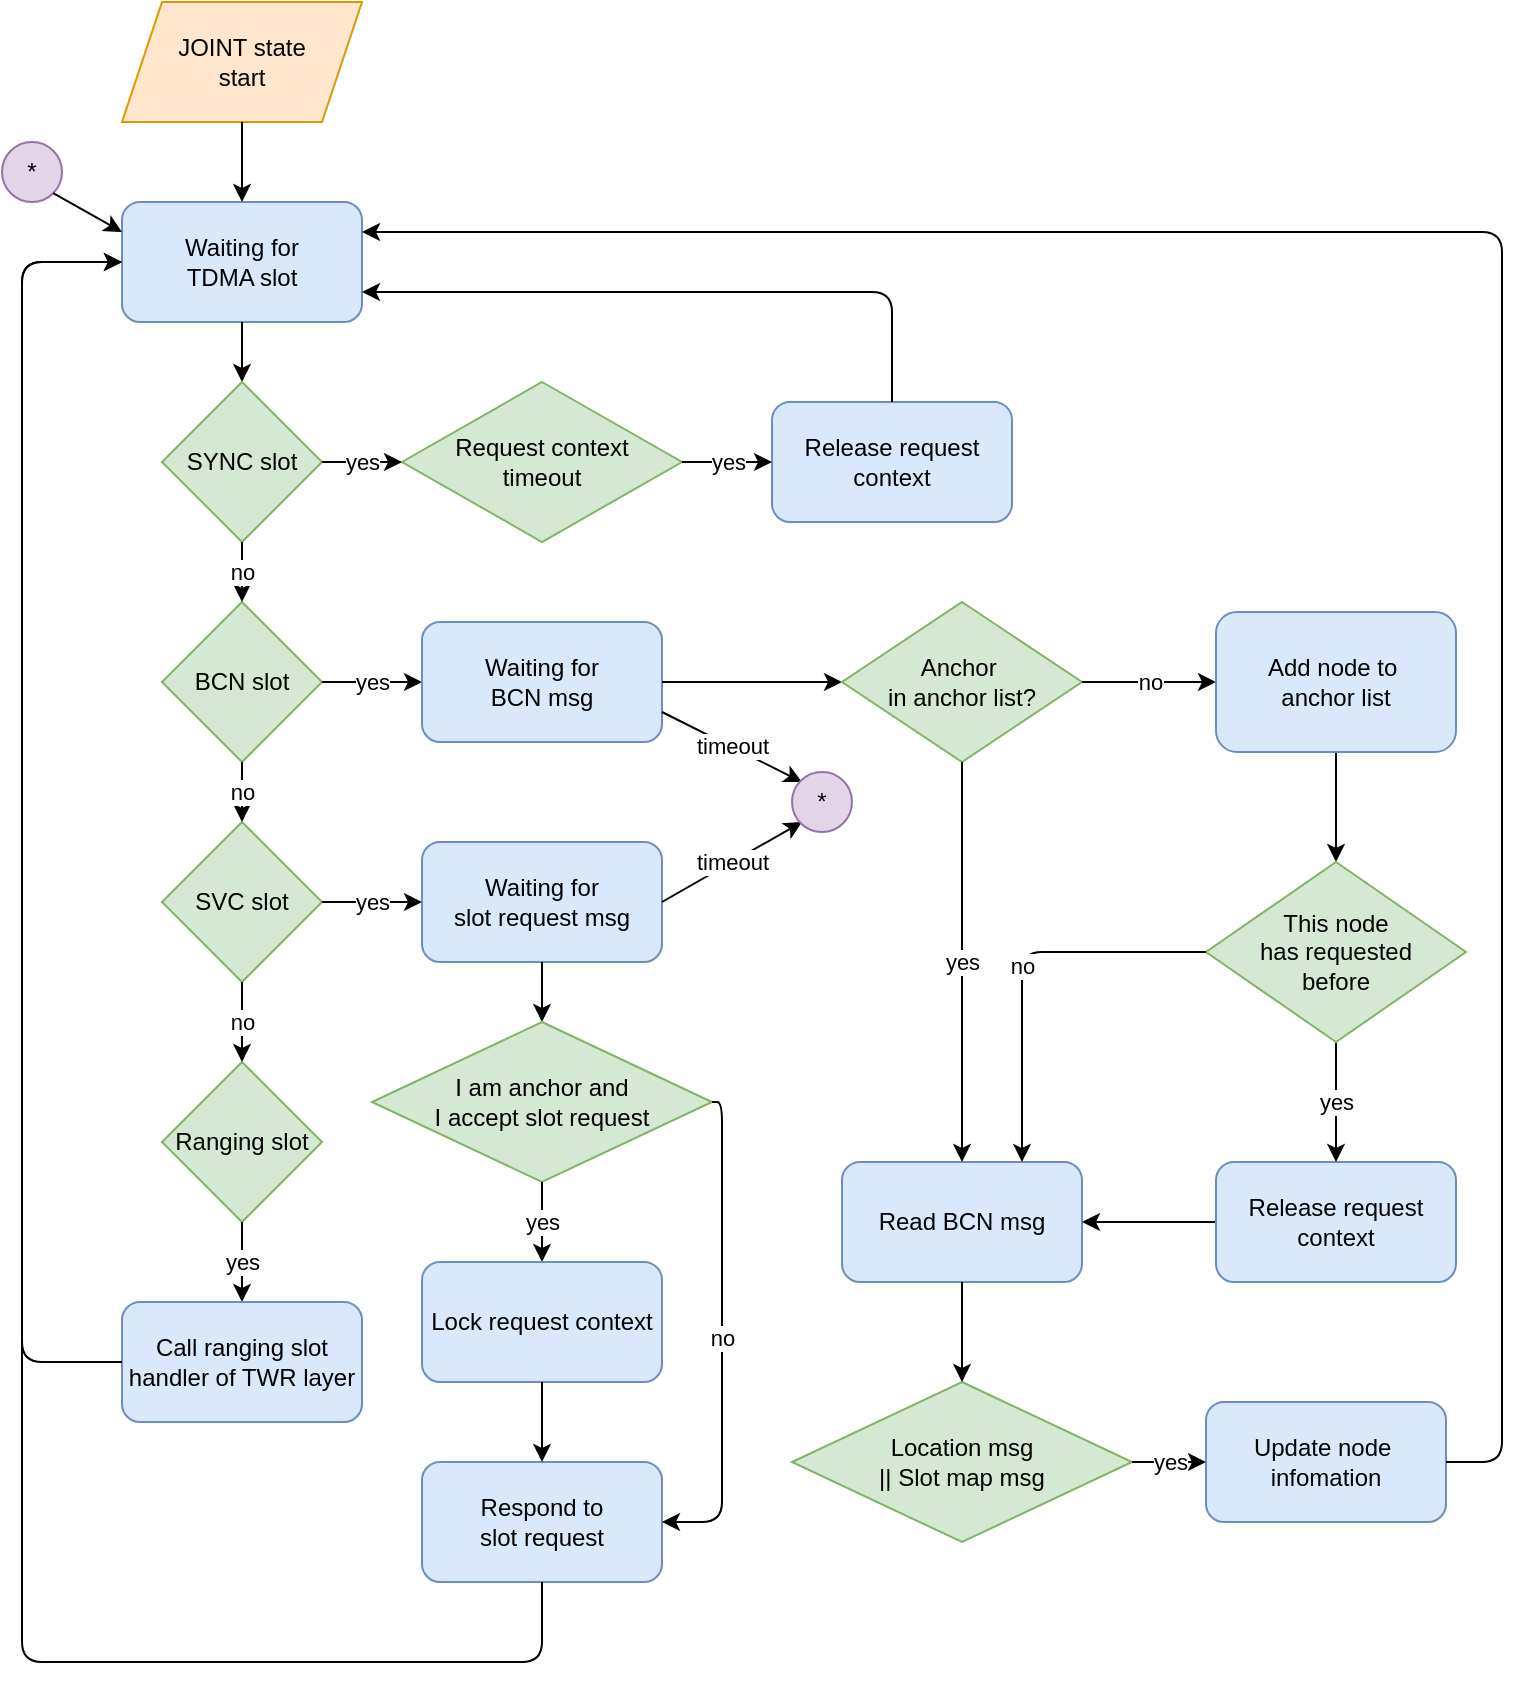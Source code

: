 <mxfile version="13.9.9" type="device"><diagram id="BiKHHpTQRsDdENGmNWwI" name="Page-1"><mxGraphModel dx="1355" dy="825" grid="1" gridSize="10" guides="1" tooltips="1" connect="1" arrows="1" fold="1" page="1" pageScale="1" pageWidth="850" pageHeight="1100" math="0" shadow="0"><root><mxCell id="0"/><mxCell id="1" parent="0"/><mxCell id="9ycXTJrdgcdwcRAIOsYs-1" value="BCN slot" style="rhombus;whiteSpace=wrap;html=1;fillColor=#d5e8d4;strokeColor=#82b366;" parent="1" vertex="1"><mxGeometry x="120" y="340" width="80" height="80" as="geometry"/></mxCell><mxCell id="9ycXTJrdgcdwcRAIOsYs-2" value="Waiting for&lt;br&gt;TDMA slot" style="rounded=1;whiteSpace=wrap;html=1;fillColor=#dae8fc;strokeColor=#6c8ebf;" parent="1" vertex="1"><mxGeometry x="100" y="140" width="120" height="60" as="geometry"/></mxCell><mxCell id="9ycXTJrdgcdwcRAIOsYs-3" value="SVC slot" style="rhombus;whiteSpace=wrap;html=1;fillColor=#d5e8d4;strokeColor=#82b366;" parent="1" vertex="1"><mxGeometry x="120" y="450" width="80" height="80" as="geometry"/></mxCell><mxCell id="9ycXTJrdgcdwcRAIOsYs-4" value="Ranging slot" style="rhombus;whiteSpace=wrap;html=1;fillColor=#d5e8d4;strokeColor=#82b366;" parent="1" vertex="1"><mxGeometry x="120" y="570" width="80" height="80" as="geometry"/></mxCell><mxCell id="9ycXTJrdgcdwcRAIOsYs-5" value="" style="endArrow=classic;html=1;exitX=0.5;exitY=1;exitDx=0;exitDy=0;entryX=0.5;entryY=0;entryDx=0;entryDy=0;" parent="1" source="9ycXTJrdgcdwcRAIOsYs-2" target="9ycXTJrdgcdwcRAIOsYs-55" edge="1"><mxGeometry width="50" height="50" relative="1" as="geometry"><mxPoint x="240" y="410" as="sourcePoint"/><mxPoint x="290" y="360" as="targetPoint"/></mxGeometry></mxCell><mxCell id="9ycXTJrdgcdwcRAIOsYs-6" value="no" style="endArrow=classic;html=1;exitX=0.5;exitY=1;exitDx=0;exitDy=0;" parent="1" source="9ycXTJrdgcdwcRAIOsYs-1" target="9ycXTJrdgcdwcRAIOsYs-3" edge="1"><mxGeometry width="50" height="50" relative="1" as="geometry"><mxPoint x="240" y="500" as="sourcePoint"/><mxPoint x="290" y="450" as="targetPoint"/></mxGeometry></mxCell><mxCell id="9ycXTJrdgcdwcRAIOsYs-7" value="no" style="endArrow=classic;html=1;exitX=0.5;exitY=1;exitDx=0;exitDy=0;entryX=0.5;entryY=0;entryDx=0;entryDy=0;" parent="1" source="9ycXTJrdgcdwcRAIOsYs-3" target="9ycXTJrdgcdwcRAIOsYs-4" edge="1"><mxGeometry width="50" height="50" relative="1" as="geometry"><mxPoint x="170" y="420" as="sourcePoint"/><mxPoint x="170" y="460" as="targetPoint"/></mxGeometry></mxCell><mxCell id="9ycXTJrdgcdwcRAIOsYs-8" value="yes" style="endArrow=classic;html=1;exitX=0.5;exitY=1;exitDx=0;exitDy=0;entryX=0.5;entryY=0;entryDx=0;entryDy=0;" parent="1" source="9ycXTJrdgcdwcRAIOsYs-4" target="9ycXTJrdgcdwcRAIOsYs-39" edge="1"><mxGeometry width="50" height="50" relative="1" as="geometry"><mxPoint x="130" y="500" as="sourcePoint"/><mxPoint x="100.0" y="260" as="targetPoint"/><Array as="points"><mxPoint x="160" y="660"/><mxPoint x="160" y="670"/></Array></mxGeometry></mxCell><mxCell id="9ycXTJrdgcdwcRAIOsYs-9" value="yes" style="endArrow=classic;html=1;exitX=1;exitY=0.5;exitDx=0;exitDy=0;entryX=0;entryY=0.5;entryDx=0;entryDy=0;" parent="1" source="9ycXTJrdgcdwcRAIOsYs-1" target="9ycXTJrdgcdwcRAIOsYs-10" edge="1"><mxGeometry width="50" height="50" relative="1" as="geometry"><mxPoint x="350" y="440" as="sourcePoint"/><mxPoint x="290" y="370" as="targetPoint"/></mxGeometry></mxCell><mxCell id="9ycXTJrdgcdwcRAIOsYs-10" value="Waiting for&lt;br&gt;BCN msg" style="rounded=1;whiteSpace=wrap;html=1;fillColor=#dae8fc;strokeColor=#6c8ebf;" parent="1" vertex="1"><mxGeometry x="250" y="350" width="120" height="60" as="geometry"/></mxCell><mxCell id="9ycXTJrdgcdwcRAIOsYs-12" value="" style="endArrow=classic;html=1;exitX=1;exitY=0.5;exitDx=0;exitDy=0;entryX=0;entryY=0.5;entryDx=0;entryDy=0;" parent="1" source="9ycXTJrdgcdwcRAIOsYs-10" target="9ycXTJrdgcdwcRAIOsYs-13" edge="1"><mxGeometry width="50" height="50" relative="1" as="geometry"><mxPoint x="400" y="370" as="sourcePoint"/><mxPoint x="520" y="370" as="targetPoint"/></mxGeometry></mxCell><mxCell id="9ycXTJrdgcdwcRAIOsYs-13" value="Anchor&amp;nbsp;&lt;br&gt;in anchor list?" style="rhombus;whiteSpace=wrap;html=1;fillColor=#d5e8d4;strokeColor=#82b366;" parent="1" vertex="1"><mxGeometry x="460" y="340" width="120" height="80" as="geometry"/></mxCell><mxCell id="9ycXTJrdgcdwcRAIOsYs-14" value="no" style="endArrow=classic;html=1;exitX=1;exitY=0.5;exitDx=0;exitDy=0;entryX=0;entryY=0.5;entryDx=0;entryDy=0;" parent="1" source="9ycXTJrdgcdwcRAIOsYs-13" target="sjM40JKhvbp3ZAQwICgh-2" edge="1"><mxGeometry width="50" height="50" relative="1" as="geometry"><mxPoint x="570" y="430" as="sourcePoint"/><mxPoint x="635" y="380" as="targetPoint"/></mxGeometry></mxCell><mxCell id="9ycXTJrdgcdwcRAIOsYs-15" value="Read BCN msg" style="rounded=1;whiteSpace=wrap;html=1;fillColor=#dae8fc;strokeColor=#6c8ebf;" parent="1" vertex="1"><mxGeometry x="460" y="620" width="120" height="60" as="geometry"/></mxCell><mxCell id="9ycXTJrdgcdwcRAIOsYs-16" value="yes" style="endArrow=classic;html=1;exitX=0.5;exitY=1;exitDx=0;exitDy=0;entryX=0.5;entryY=0;entryDx=0;entryDy=0;" parent="1" source="9ycXTJrdgcdwcRAIOsYs-13" target="9ycXTJrdgcdwcRAIOsYs-15" edge="1"><mxGeometry width="50" height="50" relative="1" as="geometry"><mxPoint x="630" y="540" as="sourcePoint"/><mxPoint x="680" y="490" as="targetPoint"/><Array as="points"/></mxGeometry></mxCell><mxCell id="9ycXTJrdgcdwcRAIOsYs-17" value="" style="endArrow=classic;html=1;entryX=1;entryY=0.5;entryDx=0;entryDy=0;exitX=0;exitY=0.5;exitDx=0;exitDy=0;" parent="1" source="9ycXTJrdgcdwcRAIOsYs-53" target="9ycXTJrdgcdwcRAIOsYs-15" edge="1"><mxGeometry width="50" height="50" relative="1" as="geometry"><mxPoint x="639" y="616" as="sourcePoint"/><mxPoint x="680" y="490" as="targetPoint"/><Array as="points"/></mxGeometry></mxCell><mxCell id="9ycXTJrdgcdwcRAIOsYs-18" value="Location&amp;nbsp;msg&lt;br&gt;|| Slot map msg" style="rhombus;whiteSpace=wrap;html=1;fillColor=#d5e8d4;strokeColor=#82b366;" parent="1" vertex="1"><mxGeometry x="435" y="730" width="170" height="80" as="geometry"/></mxCell><mxCell id="9ycXTJrdgcdwcRAIOsYs-19" value="" style="endArrow=classic;html=1;exitX=0.5;exitY=1;exitDx=0;exitDy=0;entryX=0.5;entryY=0;entryDx=0;entryDy=0;" parent="1" source="9ycXTJrdgcdwcRAIOsYs-15" target="9ycXTJrdgcdwcRAIOsYs-18" edge="1"><mxGeometry width="50" height="50" relative="1" as="geometry"><mxPoint x="730" y="780" as="sourcePoint"/><mxPoint x="780" y="730" as="targetPoint"/></mxGeometry></mxCell><mxCell id="9ycXTJrdgcdwcRAIOsYs-20" value="Update node&amp;nbsp;&lt;br&gt;infomation" style="rounded=1;whiteSpace=wrap;html=1;fillColor=#dae8fc;strokeColor=#6c8ebf;" parent="1" vertex="1"><mxGeometry x="642" y="740" width="120" height="60" as="geometry"/></mxCell><mxCell id="9ycXTJrdgcdwcRAIOsYs-21" value="yes" style="endArrow=classic;html=1;entryX=0;entryY=0.5;entryDx=0;entryDy=0;exitX=1;exitY=0.5;exitDx=0;exitDy=0;" parent="1" source="9ycXTJrdgcdwcRAIOsYs-18" target="9ycXTJrdgcdwcRAIOsYs-20" edge="1"><mxGeometry width="50" height="50" relative="1" as="geometry"><mxPoint x="557" y="800" as="sourcePoint"/><mxPoint x="757" y="730" as="targetPoint"/></mxGeometry></mxCell><mxCell id="9ycXTJrdgcdwcRAIOsYs-31" value="" style="endArrow=classic;html=1;exitX=1;exitY=0.5;exitDx=0;exitDy=0;entryX=1;entryY=0.25;entryDx=0;entryDy=0;" parent="1" source="9ycXTJrdgcdwcRAIOsYs-20" target="9ycXTJrdgcdwcRAIOsYs-2" edge="1"><mxGeometry width="50" height="50" relative="1" as="geometry"><mxPoint x="600" y="410" as="sourcePoint"/><mxPoint x="650" y="360" as="targetPoint"/><Array as="points"><mxPoint x="790" y="770"/><mxPoint x="790" y="155"/></Array></mxGeometry></mxCell><mxCell id="9ycXTJrdgcdwcRAIOsYs-33" value="Waiting for&lt;br&gt;slot request msg" style="rounded=1;whiteSpace=wrap;html=1;fillColor=#dae8fc;strokeColor=#6c8ebf;" parent="1" vertex="1"><mxGeometry x="250" y="460" width="120" height="60" as="geometry"/></mxCell><mxCell id="9ycXTJrdgcdwcRAIOsYs-34" value="yes" style="endArrow=classic;html=1;exitX=1;exitY=0.5;exitDx=0;exitDy=0;entryX=0;entryY=0.5;entryDx=0;entryDy=0;" parent="1" source="9ycXTJrdgcdwcRAIOsYs-3" target="9ycXTJrdgcdwcRAIOsYs-33" edge="1"><mxGeometry width="50" height="50" relative="1" as="geometry"><mxPoint x="390" y="570" as="sourcePoint"/><mxPoint x="440" y="520" as="targetPoint"/></mxGeometry></mxCell><mxCell id="9ycXTJrdgcdwcRAIOsYs-36" value="JOINT state&lt;br&gt;start" style="shape=parallelogram;perimeter=parallelogramPerimeter;whiteSpace=wrap;html=1;fixedSize=1;fillColor=#ffe6cc;strokeColor=#d79b00;" parent="1" vertex="1"><mxGeometry x="100" y="40" width="120" height="60" as="geometry"/></mxCell><mxCell id="9ycXTJrdgcdwcRAIOsYs-37" value="" style="endArrow=classic;html=1;exitX=0.5;exitY=1;exitDx=0;exitDy=0;entryX=0.5;entryY=0;entryDx=0;entryDy=0;" parent="1" source="9ycXTJrdgcdwcRAIOsYs-36" target="9ycXTJrdgcdwcRAIOsYs-2" edge="1"><mxGeometry width="50" height="50" relative="1" as="geometry"><mxPoint x="205" y="230" as="sourcePoint"/><mxPoint x="255" y="180" as="targetPoint"/></mxGeometry></mxCell><mxCell id="9ycXTJrdgcdwcRAIOsYs-39" value="Call ranging slot handler of TWR layer" style="rounded=1;whiteSpace=wrap;html=1;fillColor=#dae8fc;strokeColor=#6c8ebf;" parent="1" vertex="1"><mxGeometry x="100.0" y="690" width="120" height="60" as="geometry"/></mxCell><mxCell id="9ycXTJrdgcdwcRAIOsYs-40" value="" style="endArrow=classic;html=1;exitX=0;exitY=0.5;exitDx=0;exitDy=0;entryX=0;entryY=0.5;entryDx=0;entryDy=0;" parent="1" source="9ycXTJrdgcdwcRAIOsYs-39" target="9ycXTJrdgcdwcRAIOsYs-2" edge="1"><mxGeometry width="50" height="50" relative="1" as="geometry"><mxPoint x="170" y="520" as="sourcePoint"/><mxPoint x="220" y="470" as="targetPoint"/><Array as="points"><mxPoint x="50" y="720"/><mxPoint x="50" y="170"/></Array></mxGeometry></mxCell><mxCell id="9ycXTJrdgcdwcRAIOsYs-41" value="Respond to&lt;br&gt;slot request" style="rounded=1;whiteSpace=wrap;html=1;fillColor=#dae8fc;strokeColor=#6c8ebf;" parent="1" vertex="1"><mxGeometry x="250" y="770" width="120" height="60" as="geometry"/></mxCell><mxCell id="9ycXTJrdgcdwcRAIOsYs-42" value="" style="endArrow=classic;html=1;exitX=0.5;exitY=1;exitDx=0;exitDy=0;entryX=0.5;entryY=0;entryDx=0;entryDy=0;" parent="1" source="9ycXTJrdgcdwcRAIOsYs-33" target="9ycXTJrdgcdwcRAIOsYs-44" edge="1"><mxGeometry width="50" height="50" relative="1" as="geometry"><mxPoint x="250" y="530" as="sourcePoint"/><mxPoint x="300" y="570" as="targetPoint"/></mxGeometry></mxCell><mxCell id="9ycXTJrdgcdwcRAIOsYs-43" value="" style="endArrow=classic;html=1;exitX=0.5;exitY=1;exitDx=0;exitDy=0;entryX=0;entryY=0.5;entryDx=0;entryDy=0;" parent="1" source="9ycXTJrdgcdwcRAIOsYs-41" target="9ycXTJrdgcdwcRAIOsYs-2" edge="1"><mxGeometry width="50" height="50" relative="1" as="geometry"><mxPoint x="250" y="440" as="sourcePoint"/><mxPoint x="300" y="390" as="targetPoint"/><Array as="points"><mxPoint x="310" y="870"/><mxPoint x="50" y="870"/><mxPoint x="50" y="170"/></Array></mxGeometry></mxCell><mxCell id="9ycXTJrdgcdwcRAIOsYs-44" value="I am anchor and&lt;br&gt;I accept slot request" style="rhombus;whiteSpace=wrap;html=1;fillColor=#d5e8d4;strokeColor=#82b366;" parent="1" vertex="1"><mxGeometry x="225" y="550" width="170" height="80" as="geometry"/></mxCell><mxCell id="9ycXTJrdgcdwcRAIOsYs-45" value="yes" style="endArrow=classic;html=1;exitX=0.5;exitY=1;exitDx=0;exitDy=0;" parent="1" source="9ycXTJrdgcdwcRAIOsYs-44" target="9ycXTJrdgcdwcRAIOsYs-46" edge="1"><mxGeometry width="50" height="50" relative="1" as="geometry"><mxPoint x="300" y="700" as="sourcePoint"/><mxPoint x="350" y="650" as="targetPoint"/></mxGeometry></mxCell><mxCell id="9ycXTJrdgcdwcRAIOsYs-46" value="Lock request context" style="rounded=1;whiteSpace=wrap;html=1;fillColor=#dae8fc;strokeColor=#6c8ebf;" parent="1" vertex="1"><mxGeometry x="250" y="670" width="120" height="60" as="geometry"/></mxCell><mxCell id="9ycXTJrdgcdwcRAIOsYs-47" value="" style="endArrow=classic;html=1;exitX=0.5;exitY=1;exitDx=0;exitDy=0;" parent="1" source="9ycXTJrdgcdwcRAIOsYs-46" target="9ycXTJrdgcdwcRAIOsYs-41" edge="1"><mxGeometry width="50" height="50" relative="1" as="geometry"><mxPoint x="270" y="840" as="sourcePoint"/><mxPoint x="320" y="790" as="targetPoint"/></mxGeometry></mxCell><mxCell id="9ycXTJrdgcdwcRAIOsYs-48" value="no" style="endArrow=classic;html=1;exitX=1;exitY=0.5;exitDx=0;exitDy=0;entryX=1;entryY=0.5;entryDx=0;entryDy=0;" parent="1" source="9ycXTJrdgcdwcRAIOsYs-44" target="9ycXTJrdgcdwcRAIOsYs-41" edge="1"><mxGeometry width="50" height="50" relative="1" as="geometry"><mxPoint x="200" y="730" as="sourcePoint"/><mxPoint x="250" y="680" as="targetPoint"/><Array as="points"><mxPoint x="400" y="590"/><mxPoint x="400" y="800"/></Array></mxGeometry></mxCell><mxCell id="9ycXTJrdgcdwcRAIOsYs-51" value="" style="endArrow=classic;html=1;exitX=0.5;exitY=1;exitDx=0;exitDy=0;entryX=0.5;entryY=0;entryDx=0;entryDy=0;" parent="1" source="sjM40JKhvbp3ZAQwICgh-2" target="sjM40JKhvbp3ZAQwICgh-1" edge="1"><mxGeometry width="50" height="50" relative="1" as="geometry"><mxPoint x="700" y="425" as="sourcePoint"/><mxPoint x="700" y="490" as="targetPoint"/></mxGeometry></mxCell><mxCell id="9ycXTJrdgcdwcRAIOsYs-53" value="Release request context" style="rounded=1;whiteSpace=wrap;html=1;fillColor=#dae8fc;strokeColor=#6c8ebf;" parent="1" vertex="1"><mxGeometry x="647" y="620" width="120" height="60" as="geometry"/></mxCell><mxCell id="9ycXTJrdgcdwcRAIOsYs-54" value="yes" style="endArrow=classic;html=1;exitX=0.5;exitY=1;exitDx=0;exitDy=0;" parent="1" source="sjM40JKhvbp3ZAQwICgh-1" target="9ycXTJrdgcdwcRAIOsYs-53" edge="1"><mxGeometry width="50" height="50" relative="1" as="geometry"><mxPoint x="700" y="560" as="sourcePoint"/><mxPoint x="480" y="450" as="targetPoint"/></mxGeometry></mxCell><mxCell id="9ycXTJrdgcdwcRAIOsYs-55" value="SYNC slot" style="rhombus;whiteSpace=wrap;html=1;fillColor=#d5e8d4;strokeColor=#82b366;" parent="1" vertex="1"><mxGeometry x="120" y="230" width="80" height="80" as="geometry"/></mxCell><mxCell id="9ycXTJrdgcdwcRAIOsYs-56" value="no" style="endArrow=classic;html=1;exitX=0.5;exitY=1;exitDx=0;exitDy=0;" parent="1" source="9ycXTJrdgcdwcRAIOsYs-55" target="9ycXTJrdgcdwcRAIOsYs-1" edge="1"><mxGeometry width="50" height="50" relative="1" as="geometry"><mxPoint x="270" y="450" as="sourcePoint"/><mxPoint x="320" y="400" as="targetPoint"/></mxGeometry></mxCell><mxCell id="9ycXTJrdgcdwcRAIOsYs-57" value="Request context &lt;br&gt;timeout" style="rhombus;whiteSpace=wrap;html=1;fillColor=#d5e8d4;strokeColor=#82b366;" parent="1" vertex="1"><mxGeometry x="240" y="230" width="140" height="80" as="geometry"/></mxCell><mxCell id="9ycXTJrdgcdwcRAIOsYs-58" value="yes" style="endArrow=classic;html=1;exitX=1;exitY=0.5;exitDx=0;exitDy=0;entryX=0;entryY=0.5;entryDx=0;entryDy=0;" parent="1" source="9ycXTJrdgcdwcRAIOsYs-55" target="9ycXTJrdgcdwcRAIOsYs-57" edge="1"><mxGeometry width="50" height="50" relative="1" as="geometry"><mxPoint x="260" y="340" as="sourcePoint"/><mxPoint x="310" y="290" as="targetPoint"/></mxGeometry></mxCell><mxCell id="9ycXTJrdgcdwcRAIOsYs-59" value="Release request context" style="rounded=1;whiteSpace=wrap;html=1;fillColor=#dae8fc;strokeColor=#6c8ebf;" parent="1" vertex="1"><mxGeometry x="425" y="240" width="120" height="60" as="geometry"/></mxCell><mxCell id="9ycXTJrdgcdwcRAIOsYs-60" value="yes" style="endArrow=classic;html=1;exitX=1;exitY=0.5;exitDx=0;exitDy=0;entryX=0;entryY=0.5;entryDx=0;entryDy=0;" parent="1" source="9ycXTJrdgcdwcRAIOsYs-57" target="9ycXTJrdgcdwcRAIOsYs-59" edge="1"><mxGeometry width="50" height="50" relative="1" as="geometry"><mxPoint x="370" y="360" as="sourcePoint"/><mxPoint x="420" y="310" as="targetPoint"/></mxGeometry></mxCell><mxCell id="9ycXTJrdgcdwcRAIOsYs-61" value="" style="endArrow=classic;html=1;exitX=0.5;exitY=0;exitDx=0;exitDy=0;entryX=1;entryY=0.75;entryDx=0;entryDy=0;" parent="1" source="9ycXTJrdgcdwcRAIOsYs-59" target="9ycXTJrdgcdwcRAIOsYs-2" edge="1"><mxGeometry width="50" height="50" relative="1" as="geometry"><mxPoint x="370" y="360" as="sourcePoint"/><mxPoint x="420" y="310" as="targetPoint"/><Array as="points"><mxPoint x="485" y="185"/></Array></mxGeometry></mxCell><mxCell id="9ycXTJrdgcdwcRAIOsYs-62" value="timeout" style="endArrow=classic;html=1;exitX=1;exitY=0.75;exitDx=0;exitDy=0;" parent="1" source="9ycXTJrdgcdwcRAIOsYs-10" edge="1"><mxGeometry width="50" height="50" relative="1" as="geometry"><mxPoint x="270" y="440" as="sourcePoint"/><mxPoint x="440" y="430" as="targetPoint"/></mxGeometry></mxCell><mxCell id="9ycXTJrdgcdwcRAIOsYs-63" value="timeout" style="endArrow=classic;html=1;exitX=1;exitY=0.5;exitDx=0;exitDy=0;" parent="1" source="9ycXTJrdgcdwcRAIOsYs-33" edge="1"><mxGeometry width="50" height="50" relative="1" as="geometry"><mxPoint x="270" y="440" as="sourcePoint"/><mxPoint x="440" y="450" as="targetPoint"/></mxGeometry></mxCell><mxCell id="9ycXTJrdgcdwcRAIOsYs-65" value="*" style="ellipse;whiteSpace=wrap;html=1;aspect=fixed;fillColor=#e1d5e7;strokeColor=#9673a6;" parent="1" vertex="1"><mxGeometry x="435" y="425" width="30" height="30" as="geometry"/></mxCell><mxCell id="9ycXTJrdgcdwcRAIOsYs-66" value="*" style="ellipse;whiteSpace=wrap;html=1;aspect=fixed;fillColor=#e1d5e7;strokeColor=#9673a6;" parent="1" vertex="1"><mxGeometry x="40" y="110" width="30" height="30" as="geometry"/></mxCell><mxCell id="9ycXTJrdgcdwcRAIOsYs-67" value="" style="endArrow=classic;html=1;exitX=1;exitY=1;exitDx=0;exitDy=0;entryX=0;entryY=0.25;entryDx=0;entryDy=0;" parent="1" source="9ycXTJrdgcdwcRAIOsYs-66" target="9ycXTJrdgcdwcRAIOsYs-2" edge="1"><mxGeometry width="50" height="50" relative="1" as="geometry"><mxPoint x="250" y="360" as="sourcePoint"/><mxPoint x="300" y="310" as="targetPoint"/></mxGeometry></mxCell><mxCell id="sjM40JKhvbp3ZAQwICgh-1" value="This node &lt;br&gt;has requested &lt;br&gt;before" style="rhombus;whiteSpace=wrap;html=1;fillColor=#d5e8d4;strokeColor=#82b366;" vertex="1" parent="1"><mxGeometry x="642" y="470" width="130" height="90" as="geometry"/></mxCell><mxCell id="sjM40JKhvbp3ZAQwICgh-2" value="&lt;span&gt;Add node to&amp;nbsp;&lt;/span&gt;&lt;br&gt;&lt;span&gt;anchor list&lt;/span&gt;" style="rounded=1;whiteSpace=wrap;html=1;fillColor=#dae8fc;strokeColor=#6c8ebf;" vertex="1" parent="1"><mxGeometry x="647" y="345" width="120" height="70" as="geometry"/></mxCell><mxCell id="sjM40JKhvbp3ZAQwICgh-3" value="no" style="endArrow=classic;html=1;exitX=0;exitY=0.5;exitDx=0;exitDy=0;entryX=0.75;entryY=0;entryDx=0;entryDy=0;" edge="1" parent="1" source="sjM40JKhvbp3ZAQwICgh-1" target="9ycXTJrdgcdwcRAIOsYs-15"><mxGeometry width="50" height="50" relative="1" as="geometry"><mxPoint x="550" y="550" as="sourcePoint"/><mxPoint x="600" y="500" as="targetPoint"/><Array as="points"><mxPoint x="550" y="515"/></Array></mxGeometry></mxCell></root></mxGraphModel></diagram></mxfile>
